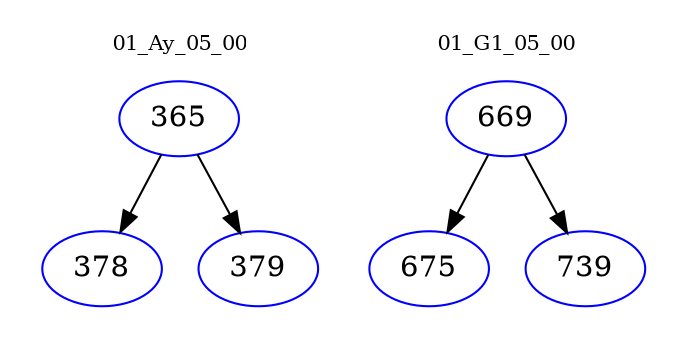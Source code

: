 digraph{
subgraph cluster_0 {
color = white
label = "01_Ay_05_00";
fontsize=10;
T0_365 [label="365", color="blue"]
T0_365 -> T0_378 [color="black"]
T0_378 [label="378", color="blue"]
T0_365 -> T0_379 [color="black"]
T0_379 [label="379", color="blue"]
}
subgraph cluster_1 {
color = white
label = "01_G1_05_00";
fontsize=10;
T1_669 [label="669", color="blue"]
T1_669 -> T1_675 [color="black"]
T1_675 [label="675", color="blue"]
T1_669 -> T1_739 [color="black"]
T1_739 [label="739", color="blue"]
}
}
